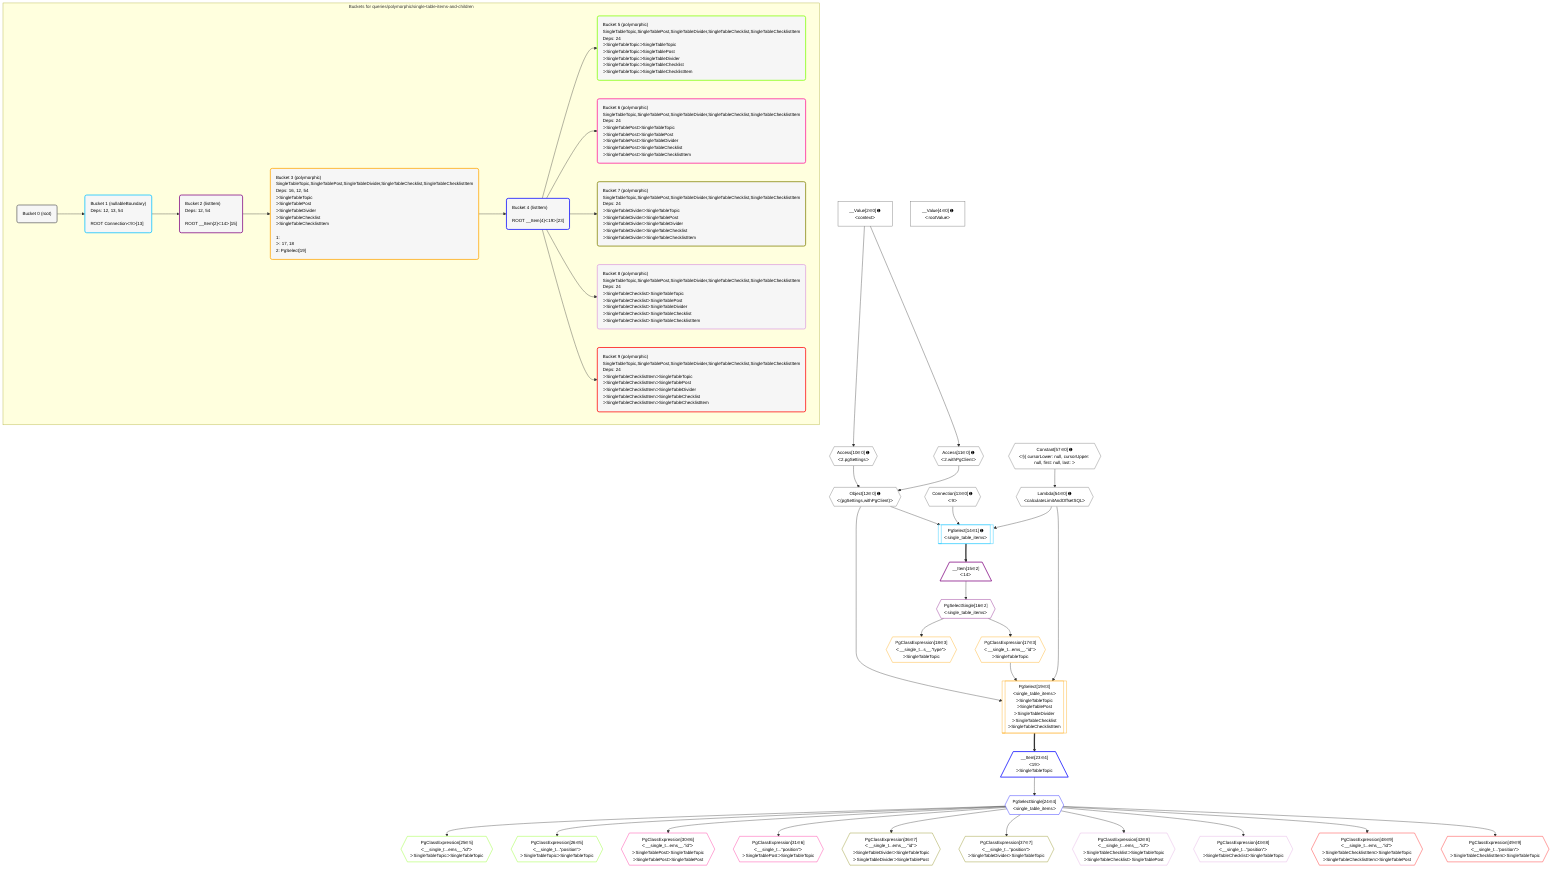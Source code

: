 %%{init: {'themeVariables': { 'fontSize': '12px'}}}%%
graph TD
    classDef path fill:#eee,stroke:#000,color:#000
    classDef plan fill:#fff,stroke-width:1px,color:#000
    classDef itemplan fill:#fff,stroke-width:2px,color:#000
    classDef unbatchedplan fill:#dff,stroke-width:1px,color:#000
    classDef sideeffectplan fill:#fcc,stroke-width:2px,color:#000
    classDef bucket fill:#f6f6f6,color:#000,stroke-width:2px,text-align:left


    %% plan dependencies
    Object12{{"Object[12∈0] ➊<br />ᐸ{pgSettings,withPgClient}ᐳ"}}:::plan
    Access10{{"Access[10∈0] ➊<br />ᐸ2.pgSettingsᐳ"}}:::plan
    Access11{{"Access[11∈0] ➊<br />ᐸ2.withPgClientᐳ"}}:::plan
    Access10 & Access11 --> Object12
    __Value2["__Value[2∈0] ➊<br />ᐸcontextᐳ"]:::plan
    __Value2 --> Access10
    __Value2 --> Access11
    Lambda54{{"Lambda[54∈0] ➊<br />ᐸcalculateLimitAndOffsetSQLᐳ"}}:::plan
    Constant57{{"Constant[57∈0] ➊<br />ᐸ§{ cursorLower: null, cursorUpper: null, first: null, last: ᐳ"}}:::plan
    Constant57 --> Lambda54
    __Value4["__Value[4∈0] ➊<br />ᐸrootValueᐳ"]:::plan
    Connection13{{"Connection[13∈0] ➊<br />ᐸ9ᐳ"}}:::plan
    PgSelect14[["PgSelect[14∈1] ➊<br />ᐸsingle_table_itemsᐳ"]]:::plan
    Object12 & Connection13 & Lambda54 --> PgSelect14
    __Item15[/"__Item[15∈2]<br />ᐸ14ᐳ"\]:::itemplan
    PgSelect14 ==> __Item15
    PgSelectSingle16{{"PgSelectSingle[16∈2]<br />ᐸsingle_table_itemsᐳ"}}:::plan
    __Item15 --> PgSelectSingle16
    PgSelect19[["PgSelect[19∈3]<br />ᐸsingle_table_itemsᐳ<br />ᐳSingleTableTopic<br />ᐳSingleTablePost<br />ᐳSingleTableDivider<br />ᐳSingleTableChecklist<br />ᐳSingleTableChecklistItem"]]:::plan
    PgClassExpression17{{"PgClassExpression[17∈3]<br />ᐸ__single_t...ems__.”id”ᐳ<br />ᐳSingleTableTopic"}}:::plan
    Object12 & PgClassExpression17 & Lambda54 --> PgSelect19
    PgSelectSingle16 --> PgClassExpression17
    PgClassExpression18{{"PgClassExpression[18∈3]<br />ᐸ__single_t...s__.”type”ᐳ<br />ᐳSingleTableTopic"}}:::plan
    PgSelectSingle16 --> PgClassExpression18
    __Item23[/"__Item[23∈4]<br />ᐸ19ᐳ<br />ᐳSingleTableTopic"\]:::itemplan
    PgSelect19 ==> __Item23
    PgSelectSingle24{{"PgSelectSingle[24∈4]<br />ᐸsingle_table_itemsᐳ"}}:::plan
    __Item23 --> PgSelectSingle24
    PgClassExpression25{{"PgClassExpression[25∈5]<br />ᐸ__single_t...ems__.”id”ᐳ<br />ᐳSingleTableTopicᐳSingleTableTopic"}}:::plan
    PgSelectSingle24 --> PgClassExpression25
    PgClassExpression26{{"PgClassExpression[26∈5]<br />ᐸ__single_t...”position”ᐳ<br />ᐳSingleTableTopicᐳSingleTableTopic"}}:::plan
    PgSelectSingle24 --> PgClassExpression26
    PgClassExpression30{{"PgClassExpression[30∈6]<br />ᐸ__single_t...ems__.”id”ᐳ<br />ᐳSingleTablePostᐳSingleTableTopic<br />ᐳSingleTablePostᐳSingleTablePost"}}:::plan
    PgSelectSingle24 --> PgClassExpression30
    PgClassExpression31{{"PgClassExpression[31∈6]<br />ᐸ__single_t...”position”ᐳ<br />ᐳSingleTablePostᐳSingleTableTopic"}}:::plan
    PgSelectSingle24 --> PgClassExpression31
    PgClassExpression36{{"PgClassExpression[36∈7]<br />ᐸ__single_t...ems__.”id”ᐳ<br />ᐳSingleTableDividerᐳSingleTableTopic<br />ᐳSingleTableDividerᐳSingleTablePost"}}:::plan
    PgSelectSingle24 --> PgClassExpression36
    PgClassExpression37{{"PgClassExpression[37∈7]<br />ᐸ__single_t...”position”ᐳ<br />ᐳSingleTableDividerᐳSingleTableTopic"}}:::plan
    PgSelectSingle24 --> PgClassExpression37
    PgClassExpression42{{"PgClassExpression[42∈8]<br />ᐸ__single_t...ems__.”id”ᐳ<br />ᐳSingleTableChecklistᐳSingleTableTopic<br />ᐳSingleTableChecklistᐳSingleTablePost"}}:::plan
    PgSelectSingle24 --> PgClassExpression42
    PgClassExpression43{{"PgClassExpression[43∈8]<br />ᐸ__single_t...”position”ᐳ<br />ᐳSingleTableChecklistᐳSingleTableTopic"}}:::plan
    PgSelectSingle24 --> PgClassExpression43
    PgClassExpression48{{"PgClassExpression[48∈9]<br />ᐸ__single_t...ems__.”id”ᐳ<br />ᐳSingleTableChecklistItemᐳSingleTableTopic<br />ᐳSingleTableChecklistItemᐳSingleTablePost"}}:::plan
    PgSelectSingle24 --> PgClassExpression48
    PgClassExpression49{{"PgClassExpression[49∈9]<br />ᐸ__single_t...”position”ᐳ<br />ᐳSingleTableChecklistItemᐳSingleTableTopic"}}:::plan
    PgSelectSingle24 --> PgClassExpression49

    %% define steps

    subgraph "Buckets for queries/polymorphic/single-table-items-and-children"
    Bucket0("Bucket 0 (root)"):::bucket
    classDef bucket0 stroke:#696969
    class Bucket0,__Value2,__Value4,Access10,Access11,Object12,Connection13,Lambda54,Constant57 bucket0
    Bucket1("Bucket 1 (nullableBoundary)<br />Deps: 12, 13, 54<br /><br />ROOT Connectionᐸ9ᐳ[13]"):::bucket
    classDef bucket1 stroke:#00bfff
    class Bucket1,PgSelect14 bucket1
    Bucket2("Bucket 2 (listItem)<br />Deps: 12, 54<br /><br />ROOT __Item{2}ᐸ14ᐳ[15]"):::bucket
    classDef bucket2 stroke:#7f007f
    class Bucket2,__Item15,PgSelectSingle16 bucket2
    Bucket3("Bucket 3 (polymorphic)<br />SingleTableTopic,SingleTablePost,SingleTableDivider,SingleTableChecklist,SingleTableChecklistItem<br />Deps: 16, 12, 54<br />ᐳSingleTableTopic<br />ᐳSingleTablePost<br />ᐳSingleTableDivider<br />ᐳSingleTableChecklist<br />ᐳSingleTableChecklistItem<br /><br />1: <br />ᐳ: 17, 18<br />2: PgSelect[19]"):::bucket
    classDef bucket3 stroke:#ffa500
    class Bucket3,PgClassExpression17,PgClassExpression18,PgSelect19 bucket3
    Bucket4("Bucket 4 (listItem)<br /><br />ROOT __Item{4}ᐸ19ᐳ[23]"):::bucket
    classDef bucket4 stroke:#0000ff
    class Bucket4,__Item23,PgSelectSingle24 bucket4
    Bucket5("Bucket 5 (polymorphic)<br />SingleTableTopic,SingleTablePost,SingleTableDivider,SingleTableChecklist,SingleTableChecklistItem<br />Deps: 24<br />ᐳSingleTableTopicᐳSingleTableTopic<br />ᐳSingleTableTopicᐳSingleTablePost<br />ᐳSingleTableTopicᐳSingleTableDivider<br />ᐳSingleTableTopicᐳSingleTableChecklist<br />ᐳSingleTableTopicᐳSingleTableChecklistItem"):::bucket
    classDef bucket5 stroke:#7fff00
    class Bucket5,PgClassExpression25,PgClassExpression26 bucket5
    Bucket6("Bucket 6 (polymorphic)<br />SingleTableTopic,SingleTablePost,SingleTableDivider,SingleTableChecklist,SingleTableChecklistItem<br />Deps: 24<br />ᐳSingleTablePostᐳSingleTableTopic<br />ᐳSingleTablePostᐳSingleTablePost<br />ᐳSingleTablePostᐳSingleTableDivider<br />ᐳSingleTablePostᐳSingleTableChecklist<br />ᐳSingleTablePostᐳSingleTableChecklistItem"):::bucket
    classDef bucket6 stroke:#ff1493
    class Bucket6,PgClassExpression30,PgClassExpression31 bucket6
    Bucket7("Bucket 7 (polymorphic)<br />SingleTableTopic,SingleTablePost,SingleTableDivider,SingleTableChecklist,SingleTableChecklistItem<br />Deps: 24<br />ᐳSingleTableDividerᐳSingleTableTopic<br />ᐳSingleTableDividerᐳSingleTablePost<br />ᐳSingleTableDividerᐳSingleTableDivider<br />ᐳSingleTableDividerᐳSingleTableChecklist<br />ᐳSingleTableDividerᐳSingleTableChecklistItem"):::bucket
    classDef bucket7 stroke:#808000
    class Bucket7,PgClassExpression36,PgClassExpression37 bucket7
    Bucket8("Bucket 8 (polymorphic)<br />SingleTableTopic,SingleTablePost,SingleTableDivider,SingleTableChecklist,SingleTableChecklistItem<br />Deps: 24<br />ᐳSingleTableChecklistᐳSingleTableTopic<br />ᐳSingleTableChecklistᐳSingleTablePost<br />ᐳSingleTableChecklistᐳSingleTableDivider<br />ᐳSingleTableChecklistᐳSingleTableChecklist<br />ᐳSingleTableChecklistᐳSingleTableChecklistItem"):::bucket
    classDef bucket8 stroke:#dda0dd
    class Bucket8,PgClassExpression42,PgClassExpression43 bucket8
    Bucket9("Bucket 9 (polymorphic)<br />SingleTableTopic,SingleTablePost,SingleTableDivider,SingleTableChecklist,SingleTableChecklistItem<br />Deps: 24<br />ᐳSingleTableChecklistItemᐳSingleTableTopic<br />ᐳSingleTableChecklistItemᐳSingleTablePost<br />ᐳSingleTableChecklistItemᐳSingleTableDivider<br />ᐳSingleTableChecklistItemᐳSingleTableChecklist<br />ᐳSingleTableChecklistItemᐳSingleTableChecklistItem"):::bucket
    classDef bucket9 stroke:#ff0000
    class Bucket9,PgClassExpression48,PgClassExpression49 bucket9
    Bucket0 --> Bucket1
    Bucket1 --> Bucket2
    Bucket2 --> Bucket3
    Bucket3 --> Bucket4
    Bucket4 --> Bucket5 & Bucket6 & Bucket7 & Bucket8 & Bucket9
    end